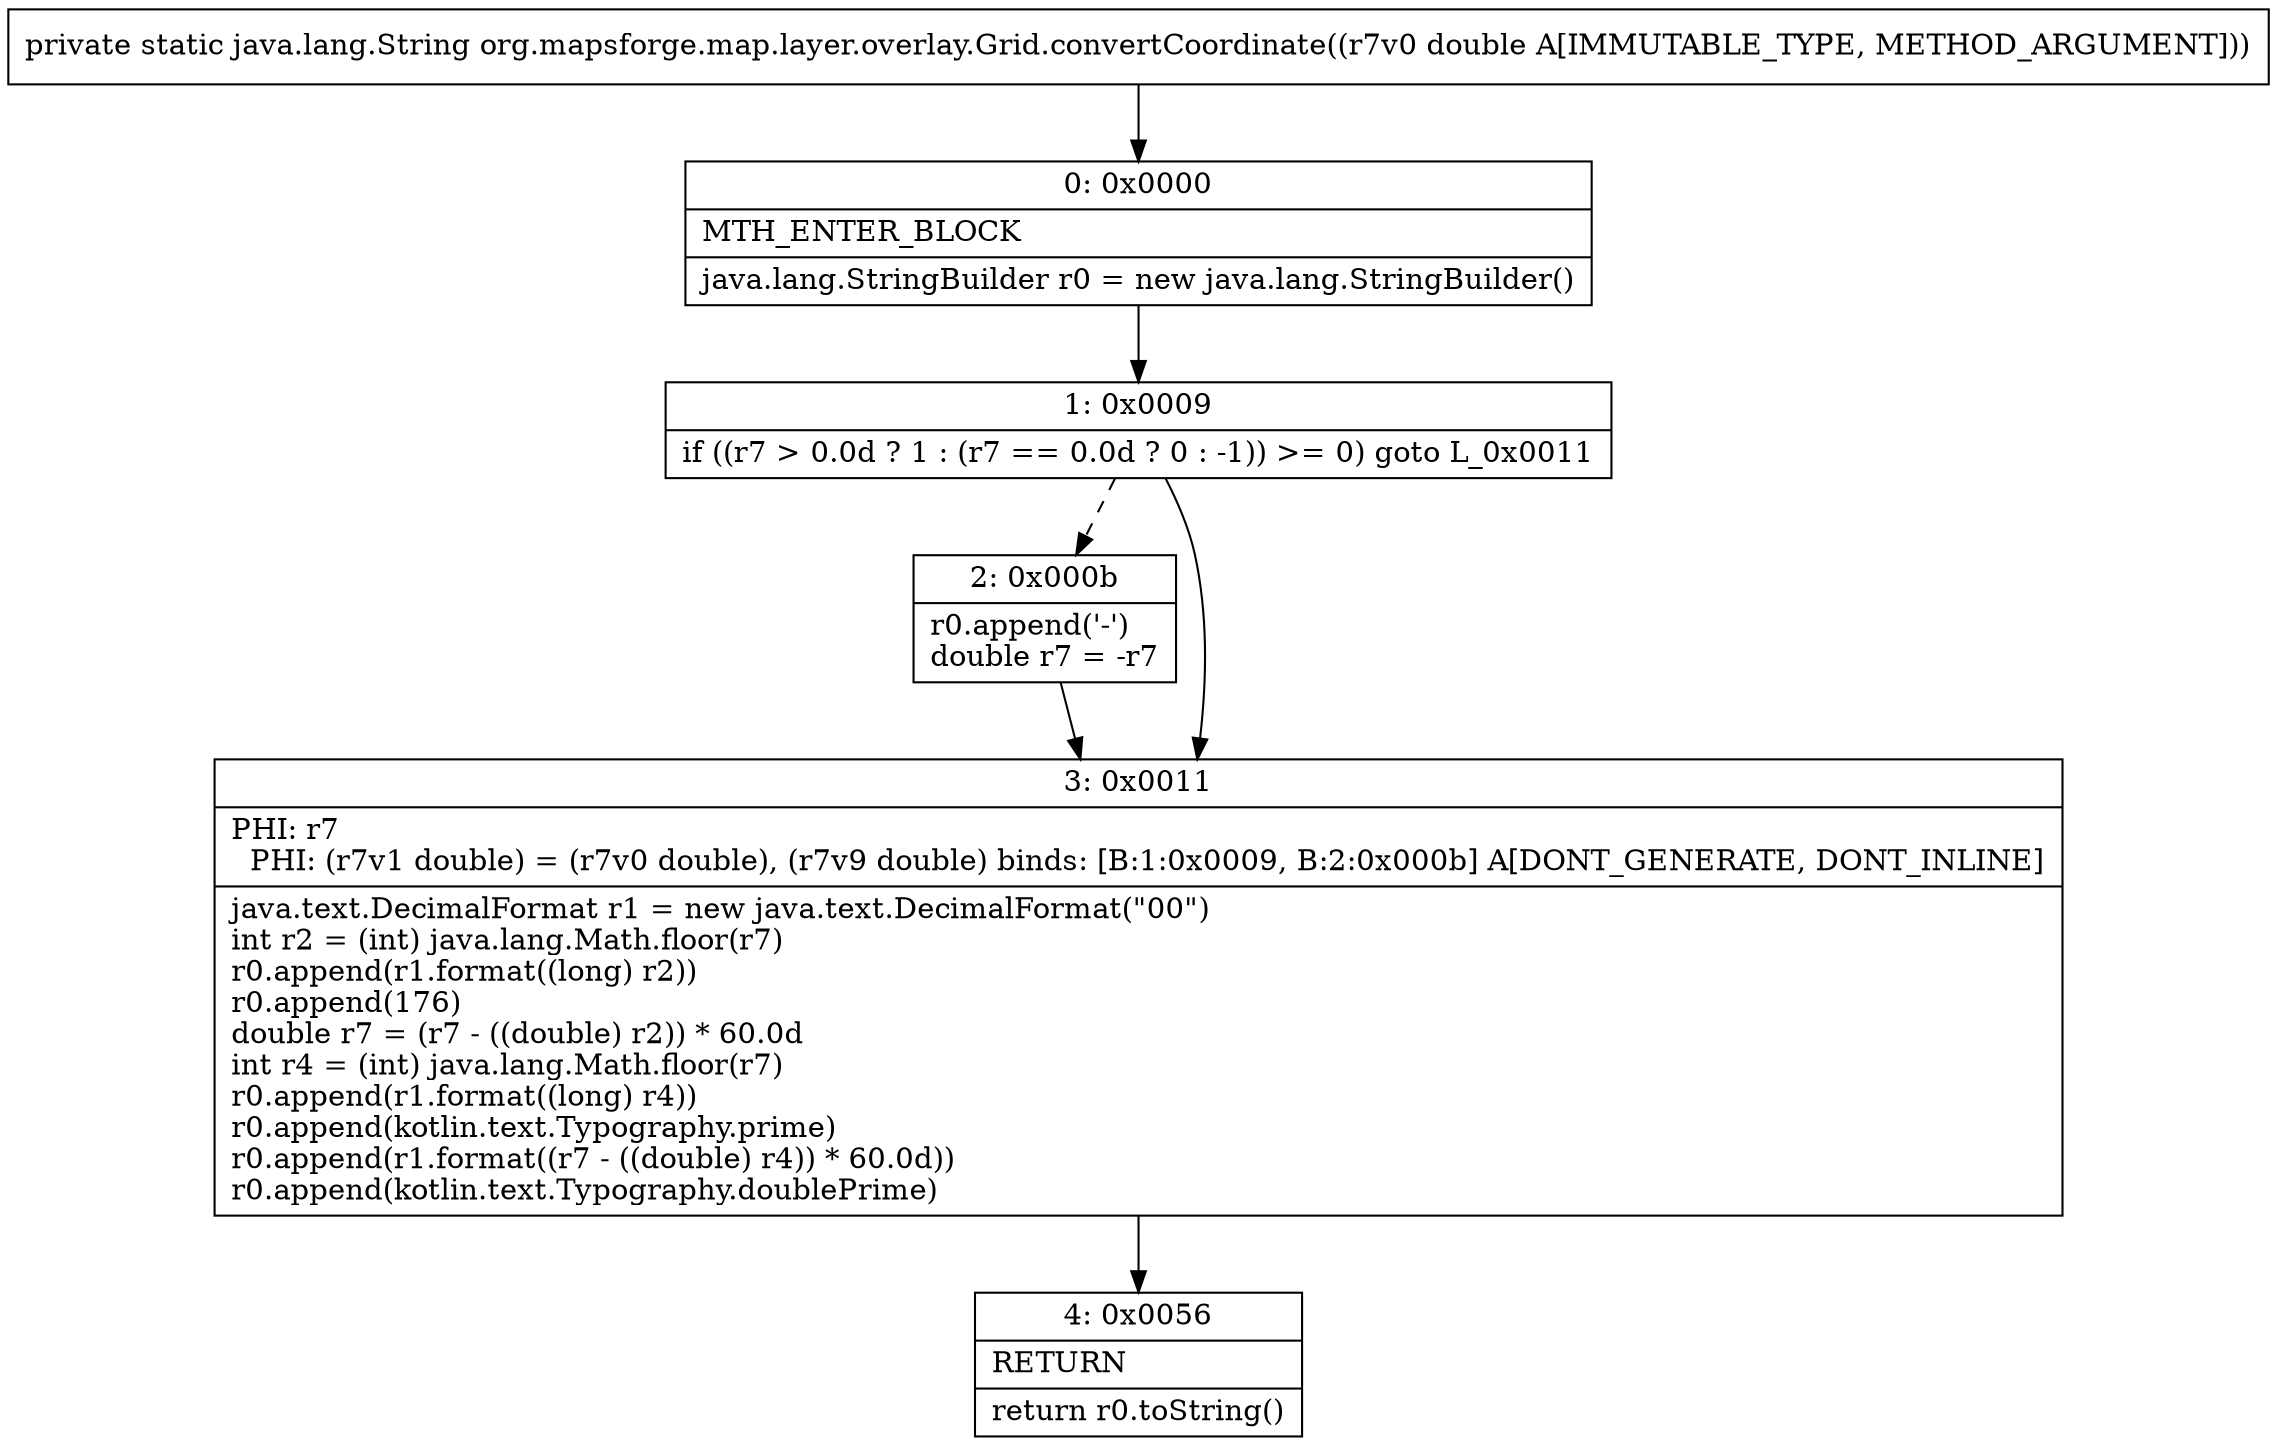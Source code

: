 digraph "CFG fororg.mapsforge.map.layer.overlay.Grid.convertCoordinate(D)Ljava\/lang\/String;" {
Node_0 [shape=record,label="{0\:\ 0x0000|MTH_ENTER_BLOCK\l|java.lang.StringBuilder r0 = new java.lang.StringBuilder()\l}"];
Node_1 [shape=record,label="{1\:\ 0x0009|if ((r7 \> 0.0d ? 1 : (r7 == 0.0d ? 0 : \-1)) \>= 0) goto L_0x0011\l}"];
Node_2 [shape=record,label="{2\:\ 0x000b|r0.append('\-')\ldouble r7 = \-r7\l}"];
Node_3 [shape=record,label="{3\:\ 0x0011|PHI: r7 \l  PHI: (r7v1 double) = (r7v0 double), (r7v9 double) binds: [B:1:0x0009, B:2:0x000b] A[DONT_GENERATE, DONT_INLINE]\l|java.text.DecimalFormat r1 = new java.text.DecimalFormat(\"00\")\lint r2 = (int) java.lang.Math.floor(r7)\lr0.append(r1.format((long) r2))\lr0.append(176)\ldouble r7 = (r7 \- ((double) r2)) * 60.0d\lint r4 = (int) java.lang.Math.floor(r7)\lr0.append(r1.format((long) r4))\lr0.append(kotlin.text.Typography.prime)\lr0.append(r1.format((r7 \- ((double) r4)) * 60.0d))\lr0.append(kotlin.text.Typography.doublePrime)\l}"];
Node_4 [shape=record,label="{4\:\ 0x0056|RETURN\l|return r0.toString()\l}"];
MethodNode[shape=record,label="{private static java.lang.String org.mapsforge.map.layer.overlay.Grid.convertCoordinate((r7v0 double A[IMMUTABLE_TYPE, METHOD_ARGUMENT])) }"];
MethodNode -> Node_0;
Node_0 -> Node_1;
Node_1 -> Node_2[style=dashed];
Node_1 -> Node_3;
Node_2 -> Node_3;
Node_3 -> Node_4;
}

